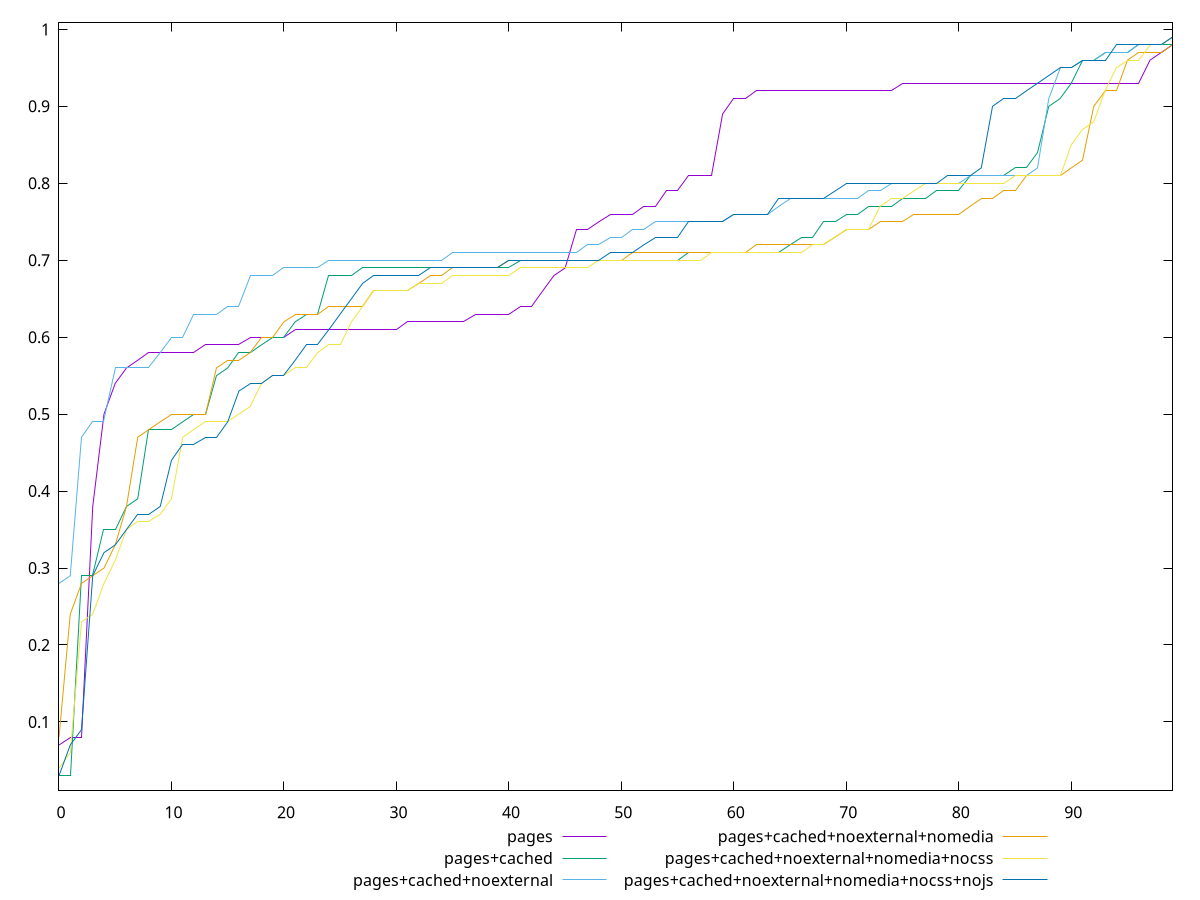 reset

$pages <<EOF
0 0.07
1 0.08
2 0.08
3 0.38
4 0.5
5 0.54
6 0.56
7 0.57
8 0.58
9 0.58
10 0.58
11 0.58
12 0.58
13 0.59
14 0.59
15 0.59
16 0.59
17 0.6
18 0.6
19 0.6
20 0.6
21 0.61
22 0.61
23 0.61
24 0.61
25 0.61
26 0.61
27 0.61
28 0.61
29 0.61
30 0.61
31 0.62
32 0.62
33 0.62
34 0.62
35 0.62
36 0.62
37 0.63
38 0.63
39 0.63
40 0.63
41 0.64
42 0.64
43 0.66
44 0.68
45 0.69
46 0.74
47 0.74
48 0.75
49 0.76
50 0.76
51 0.76
52 0.77
53 0.77
54 0.79
55 0.79
56 0.81
57 0.81
58 0.81
59 0.89
60 0.91
61 0.91
62 0.92
63 0.92
64 0.92
65 0.92
66 0.92
67 0.92
68 0.92
69 0.92
70 0.92
71 0.92
72 0.92
73 0.92
74 0.92
75 0.93
76 0.93
77 0.93
78 0.93
79 0.93
80 0.93
81 0.93
82 0.93
83 0.93
84 0.93
85 0.93
86 0.93
87 0.93
88 0.93
89 0.93
90 0.93
91 0.93
92 0.93
93 0.93
94 0.93
95 0.93
96 0.93
97 0.96
98 0.97
99 0.98
EOF

$pagesCached <<EOF
0 0.03
1 0.03
2 0.29
3 0.29
4 0.35
5 0.35
6 0.38
7 0.39
8 0.48
9 0.48
10 0.48
11 0.49
12 0.5
13 0.5
14 0.55
15 0.56
16 0.58
17 0.58
18 0.59
19 0.6
20 0.6
21 0.62
22 0.63
23 0.63
24 0.68
25 0.68
26 0.68
27 0.69
28 0.69
29 0.69
30 0.69
31 0.69
32 0.69
33 0.69
34 0.69
35 0.69
36 0.69
37 0.69
38 0.69
39 0.69
40 0.69
41 0.7
42 0.7
43 0.7
44 0.7
45 0.7
46 0.7
47 0.7
48 0.7
49 0.7
50 0.7
51 0.7
52 0.7
53 0.7
54 0.7
55 0.7
56 0.71
57 0.71
58 0.71
59 0.71
60 0.71
61 0.71
62 0.71
63 0.71
64 0.71
65 0.72
66 0.73
67 0.73
68 0.75
69 0.75
70 0.76
71 0.76
72 0.77
73 0.77
74 0.77
75 0.78
76 0.78
77 0.78
78 0.79
79 0.79
80 0.79
81 0.81
82 0.81
83 0.81
84 0.81
85 0.82
86 0.82
87 0.84
88 0.9
89 0.91
90 0.93
91 0.96
92 0.96
93 0.97
94 0.97
95 0.97
96 0.98
97 0.98
98 0.98
99 0.98
EOF

$pagesCachedNoexternal <<EOF
0 0.28
1 0.29
2 0.47
3 0.49
4 0.49
5 0.56
6 0.56
7 0.56
8 0.56
9 0.58
10 0.6
11 0.6
12 0.63
13 0.63
14 0.63
15 0.64
16 0.64
17 0.68
18 0.68
19 0.68
20 0.69
21 0.69
22 0.69
23 0.69
24 0.7
25 0.7
26 0.7
27 0.7
28 0.7
29 0.7
30 0.7
31 0.7
32 0.7
33 0.7
34 0.7
35 0.71
36 0.71
37 0.71
38 0.71
39 0.71
40 0.71
41 0.71
42 0.71
43 0.71
44 0.71
45 0.71
46 0.71
47 0.72
48 0.72
49 0.73
50 0.73
51 0.74
52 0.74
53 0.75
54 0.75
55 0.75
56 0.75
57 0.75
58 0.75
59 0.75
60 0.76
61 0.76
62 0.76
63 0.76
64 0.77
65 0.78
66 0.78
67 0.78
68 0.78
69 0.78
70 0.78
71 0.78
72 0.79
73 0.79
74 0.8
75 0.8
76 0.8
77 0.8
78 0.8
79 0.8
80 0.8
81 0.81
82 0.81
83 0.81
84 0.81
85 0.81
86 0.81
87 0.82
88 0.91
89 0.95
90 0.95
91 0.96
92 0.96
93 0.97
94 0.97
95 0.97
96 0.98
97 0.98
98 0.98
99 0.99
EOF

$pagesCachedNoexternalNomedia <<EOF
0 0.08
1 0.24
2 0.28
3 0.29
4 0.3
5 0.33
6 0.38
7 0.47
8 0.48
9 0.49
10 0.5
11 0.5
12 0.5
13 0.5
14 0.56
15 0.57
16 0.57
17 0.58
18 0.6
19 0.6
20 0.62
21 0.63
22 0.63
23 0.63
24 0.64
25 0.64
26 0.64
27 0.64
28 0.66
29 0.66
30 0.66
31 0.66
32 0.67
33 0.68
34 0.68
35 0.69
36 0.69
37 0.69
38 0.69
39 0.69
40 0.7
41 0.7
42 0.7
43 0.7
44 0.7
45 0.7
46 0.7
47 0.7
48 0.7
49 0.7
50 0.7
51 0.71
52 0.71
53 0.71
54 0.71
55 0.71
56 0.71
57 0.71
58 0.71
59 0.71
60 0.71
61 0.71
62 0.72
63 0.72
64 0.72
65 0.72
66 0.72
67 0.72
68 0.72
69 0.73
70 0.74
71 0.74
72 0.74
73 0.75
74 0.75
75 0.75
76 0.76
77 0.76
78 0.76
79 0.76
80 0.76
81 0.77
82 0.78
83 0.78
84 0.79
85 0.79
86 0.81
87 0.81
88 0.81
89 0.81
90 0.82
91 0.83
92 0.9
93 0.92
94 0.92
95 0.96
96 0.97
97 0.97
98 0.97
99 0.98
EOF

$pagesCachedNoexternalNomediaNocss <<EOF
0 0.04
1 0.06
2 0.23
3 0.24
4 0.28
5 0.31
6 0.35
7 0.36
8 0.36
9 0.37
10 0.39
11 0.47
12 0.48
13 0.49
14 0.49
15 0.49
16 0.5
17 0.51
18 0.54
19 0.55
20 0.55
21 0.56
22 0.56
23 0.58
24 0.59
25 0.59
26 0.62
27 0.64
28 0.66
29 0.66
30 0.66
31 0.66
32 0.67
33 0.67
34 0.67
35 0.68
36 0.68
37 0.68
38 0.68
39 0.68
40 0.68
41 0.69
42 0.69
43 0.69
44 0.69
45 0.69
46 0.69
47 0.69
48 0.7
49 0.7
50 0.7
51 0.7
52 0.7
53 0.7
54 0.7
55 0.7
56 0.7
57 0.7
58 0.71
59 0.71
60 0.71
61 0.71
62 0.71
63 0.71
64 0.71
65 0.71
66 0.71
67 0.72
68 0.72
69 0.73
70 0.74
71 0.74
72 0.74
73 0.77
74 0.78
75 0.78
76 0.79
77 0.8
78 0.8
79 0.8
80 0.8
81 0.8
82 0.8
83 0.8
84 0.8
85 0.81
86 0.81
87 0.81
88 0.81
89 0.81
90 0.85
91 0.87
92 0.88
93 0.92
94 0.95
95 0.96
96 0.96
97 0.98
98 0.98
99 0.99
EOF

$pagesCachedNoexternalNomediaNocssNojs <<EOF
0 0.03
1 0.07
2 0.09
3 0.29
4 0.32
5 0.33
6 0.35
7 0.37
8 0.37
9 0.38
10 0.44
11 0.46
12 0.46
13 0.47
14 0.47
15 0.49
16 0.53
17 0.54
18 0.54
19 0.55
20 0.55
21 0.57
22 0.59
23 0.59
24 0.61
25 0.63
26 0.65
27 0.67
28 0.68
29 0.68
30 0.68
31 0.68
32 0.68
33 0.69
34 0.69
35 0.69
36 0.69
37 0.69
38 0.69
39 0.69
40 0.7
41 0.7
42 0.7
43 0.7
44 0.7
45 0.7
46 0.7
47 0.7
48 0.7
49 0.71
50 0.71
51 0.71
52 0.72
53 0.73
54 0.73
55 0.73
56 0.75
57 0.75
58 0.75
59 0.75
60 0.76
61 0.76
62 0.76
63 0.76
64 0.78
65 0.78
66 0.78
67 0.78
68 0.78
69 0.79
70 0.8
71 0.8
72 0.8
73 0.8
74 0.8
75 0.8
76 0.8
77 0.8
78 0.8
79 0.81
80 0.81
81 0.81
82 0.82
83 0.9
84 0.91
85 0.91
86 0.92
87 0.93
88 0.94
89 0.95
90 0.95
91 0.96
92 0.96
93 0.96
94 0.98
95 0.98
96 0.98
97 0.98
98 0.98
99 0.99
EOF

set key outside below
set xrange [0:99]
set yrange [0.0108:1.0092]
set trange [0.0108:1.0092]
set terminal svg size 640, 600 enhanced background rgb 'white'
set output "reprap/first-cpu-idle/comparison/sorted/all_score.svg"

plot $pages title "pages" with line, \
     $pagesCached title "pages+cached" with line, \
     $pagesCachedNoexternal title "pages+cached+noexternal" with line, \
     $pagesCachedNoexternalNomedia title "pages+cached+noexternal+nomedia" with line, \
     $pagesCachedNoexternalNomediaNocss title "pages+cached+noexternal+nomedia+nocss" with line, \
     $pagesCachedNoexternalNomediaNocssNojs title "pages+cached+noexternal+nomedia+nocss+nojs" with line

reset

